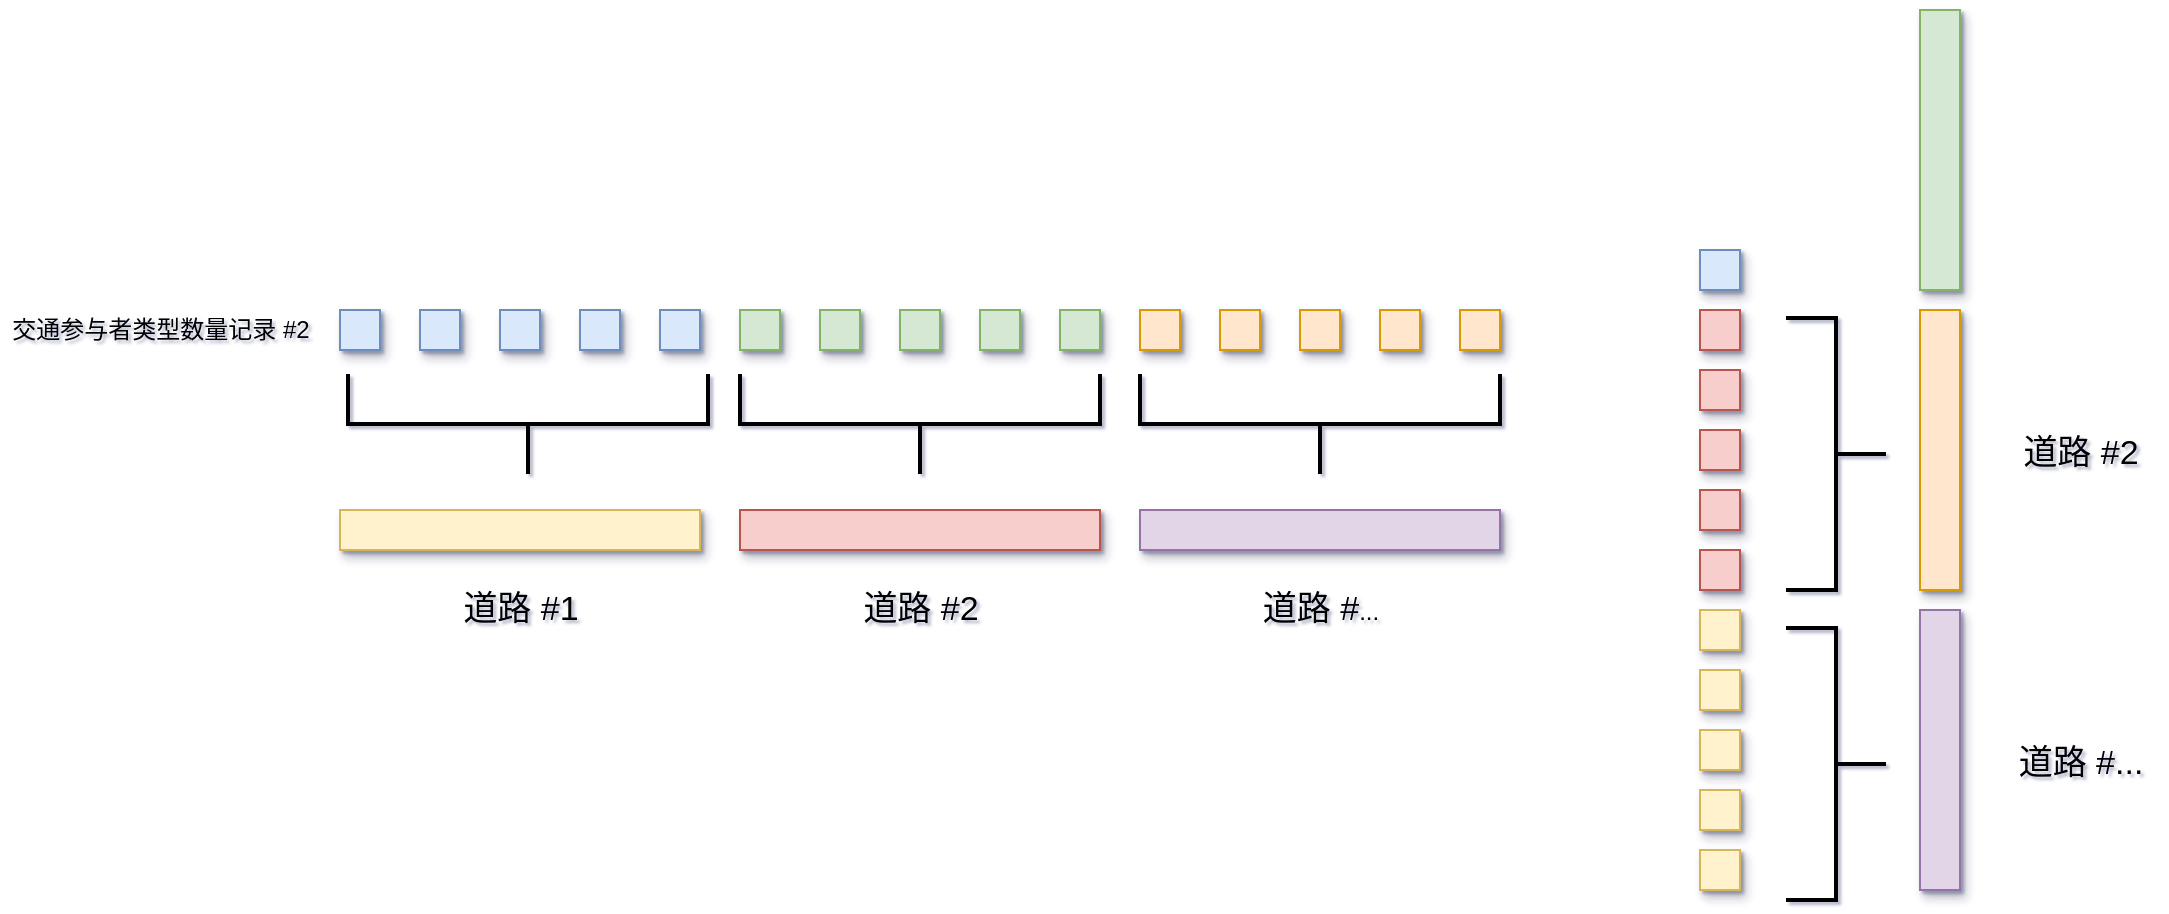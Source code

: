 <mxfile version="20.0.1" type="github">
  <diagram id="zRpgoigiP1IDF4QAEYAz" name="Page-1">
    <mxGraphModel dx="1852" dy="621" grid="1" gridSize="10" guides="1" tooltips="1" connect="1" arrows="1" fold="1" page="1" pageScale="1" pageWidth="827" pageHeight="1169" background="none" math="0" shadow="1">
      <root>
        <mxCell id="0" />
        <mxCell id="1" parent="0" />
        <mxCell id="_yfy8RAhn94L6OliEnwq-40" value="" style="rounded=0;whiteSpace=wrap;html=1;fillColor=#d5e8d4;shadow=1;strokeColor=#82b366;" vertex="1" parent="1">
          <mxGeometry x="470" y="190" width="20" height="140" as="geometry" />
        </mxCell>
        <mxCell id="_yfy8RAhn94L6OliEnwq-41" value="" style="rounded=0;whiteSpace=wrap;html=1;fillColor=#ffe6cc;shadow=1;strokeColor=#d79b00;" vertex="1" parent="1">
          <mxGeometry x="470" y="340" width="20" height="140" as="geometry" />
        </mxCell>
        <mxCell id="_yfy8RAhn94L6OliEnwq-42" value="" style="rounded=0;whiteSpace=wrap;html=1;fillColor=#e1d5e7;shadow=1;strokeColor=#9673a6;" vertex="1" parent="1">
          <mxGeometry x="470" y="490" width="20" height="140" as="geometry" />
        </mxCell>
        <mxCell id="_yfy8RAhn94L6OliEnwq-47" value="" style="rounded=0;whiteSpace=wrap;html=1;fillColor=#dae8fc;shadow=1;strokeColor=#6c8ebf;" vertex="1" parent="1">
          <mxGeometry x="360" y="310" width="20" height="20" as="geometry" />
        </mxCell>
        <mxCell id="_yfy8RAhn94L6OliEnwq-48" value="" style="rounded=0;whiteSpace=wrap;html=1;fillColor=#f8cecc;shadow=1;strokeColor=#b85450;" vertex="1" parent="1">
          <mxGeometry x="360" y="340" width="20" height="20" as="geometry" />
        </mxCell>
        <mxCell id="_yfy8RAhn94L6OliEnwq-49" value="" style="rounded=0;whiteSpace=wrap;html=1;fillColor=#f8cecc;shadow=1;strokeColor=#b85450;" vertex="1" parent="1">
          <mxGeometry x="360" y="370" width="20" height="20" as="geometry" />
        </mxCell>
        <mxCell id="_yfy8RAhn94L6OliEnwq-50" value="" style="rounded=0;whiteSpace=wrap;html=1;fillColor=#f8cecc;shadow=1;strokeColor=#b85450;" vertex="1" parent="1">
          <mxGeometry x="360" y="400" width="20" height="20" as="geometry" />
        </mxCell>
        <mxCell id="_yfy8RAhn94L6OliEnwq-51" value="" style="rounded=0;whiteSpace=wrap;html=1;fillColor=#f8cecc;shadow=1;strokeColor=#b85450;" vertex="1" parent="1">
          <mxGeometry x="360" y="430" width="20" height="20" as="geometry" />
        </mxCell>
        <mxCell id="_yfy8RAhn94L6OliEnwq-52" value="" style="rounded=0;whiteSpace=wrap;html=1;fillColor=#f8cecc;shadow=1;strokeColor=#b85450;" vertex="1" parent="1">
          <mxGeometry x="360" y="460" width="20" height="20" as="geometry" />
        </mxCell>
        <mxCell id="_yfy8RAhn94L6OliEnwq-53" value="" style="rounded=0;whiteSpace=wrap;html=1;fillColor=#fff2cc;shadow=1;strokeColor=#d6b656;" vertex="1" parent="1">
          <mxGeometry x="360" y="490" width="20" height="20" as="geometry" />
        </mxCell>
        <mxCell id="_yfy8RAhn94L6OliEnwq-54" value="" style="rounded=0;whiteSpace=wrap;html=1;fillColor=#fff2cc;shadow=1;strokeColor=#d6b656;" vertex="1" parent="1">
          <mxGeometry x="360" y="520" width="20" height="20" as="geometry" />
        </mxCell>
        <mxCell id="_yfy8RAhn94L6OliEnwq-55" value="" style="rounded=0;whiteSpace=wrap;html=1;fillColor=#fff2cc;shadow=1;strokeColor=#d6b656;" vertex="1" parent="1">
          <mxGeometry x="360" y="550" width="20" height="20" as="geometry" />
        </mxCell>
        <mxCell id="_yfy8RAhn94L6OliEnwq-56" value="" style="rounded=0;whiteSpace=wrap;html=1;fillColor=#fff2cc;shadow=1;strokeColor=#d6b656;" vertex="1" parent="1">
          <mxGeometry x="360" y="580" width="20" height="20" as="geometry" />
        </mxCell>
        <mxCell id="_yfy8RAhn94L6OliEnwq-57" value="" style="rounded=0;whiteSpace=wrap;html=1;fillColor=#fff2cc;shadow=1;strokeColor=#d6b656;" vertex="1" parent="1">
          <mxGeometry x="360" y="610" width="20" height="20" as="geometry" />
        </mxCell>
        <mxCell id="_yfy8RAhn94L6OliEnwq-60" value="" style="strokeWidth=2;html=1;shape=mxgraph.flowchart.annotation_2;align=left;labelPosition=right;pointerEvents=1;rotation=-180;direction=south;" vertex="1" parent="1">
          <mxGeometry x="-316" y="372" width="180" height="50" as="geometry" />
        </mxCell>
        <mxCell id="_yfy8RAhn94L6OliEnwq-61" value="" style="strokeWidth=2;html=1;shape=mxgraph.flowchart.annotation_2;align=left;labelPosition=right;pointerEvents=1;rotation=90;direction=south;" vertex="1" parent="1">
          <mxGeometry x="360" y="387" width="136" height="50" as="geometry" />
        </mxCell>
        <mxCell id="_yfy8RAhn94L6OliEnwq-62" value="" style="strokeWidth=2;html=1;shape=mxgraph.flowchart.annotation_2;align=left;labelPosition=right;pointerEvents=1;rotation=90;direction=south;" vertex="1" parent="1">
          <mxGeometry x="360" y="542" width="136" height="50" as="geometry" />
        </mxCell>
        <mxCell id="_yfy8RAhn94L6OliEnwq-64" value="交通参与者类型数量记录 #2" style="text;html=1;align=center;verticalAlign=middle;resizable=0;points=[];autosize=1;strokeColor=none;fillColor=none;" vertex="1" parent="1">
          <mxGeometry x="-490" y="340" width="160" height="20" as="geometry" />
        </mxCell>
        <mxCell id="_yfy8RAhn94L6OliEnwq-66" value="&lt;font style=&quot;font-size: 17px;&quot;&gt;道路 #1&lt;/font&gt;" style="text;html=1;align=center;verticalAlign=middle;resizable=0;points=[];autosize=1;strokeColor=none;fillColor=none;strokeWidth=17;" vertex="1" parent="1">
          <mxGeometry x="-265" y="480" width="70" height="20" as="geometry" />
        </mxCell>
        <mxCell id="_yfy8RAhn94L6OliEnwq-67" value="&lt;font style=&quot;font-size: 17px;&quot;&gt;道路 #2&lt;/font&gt;" style="text;html=1;align=center;verticalAlign=middle;resizable=0;points=[];autosize=1;strokeColor=none;fillColor=none;strokeWidth=17;" vertex="1" parent="1">
          <mxGeometry x="515" y="402" width="70" height="20" as="geometry" />
        </mxCell>
        <mxCell id="_yfy8RAhn94L6OliEnwq-68" value="&lt;font style=&quot;font-size: 17px;&quot;&gt;道路 #...&lt;/font&gt;" style="text;html=1;align=center;verticalAlign=middle;resizable=0;points=[];autosize=1;strokeColor=none;fillColor=none;strokeWidth=17;" vertex="1" parent="1">
          <mxGeometry x="510" y="557" width="80" height="20" as="geometry" />
        </mxCell>
        <mxCell id="_yfy8RAhn94L6OliEnwq-70" value="" style="rounded=0;whiteSpace=wrap;html=1;fillColor=#dae8fc;shadow=1;strokeColor=#6c8ebf;" vertex="1" parent="1">
          <mxGeometry x="-320" y="340" width="20" height="20" as="geometry" />
        </mxCell>
        <mxCell id="_yfy8RAhn94L6OliEnwq-71" value="" style="rounded=0;whiteSpace=wrap;html=1;fillColor=#dae8fc;shadow=1;strokeColor=#6c8ebf;" vertex="1" parent="1">
          <mxGeometry x="-280" y="340" width="20" height="20" as="geometry" />
        </mxCell>
        <mxCell id="_yfy8RAhn94L6OliEnwq-72" value="" style="rounded=0;whiteSpace=wrap;html=1;fillColor=#dae8fc;shadow=1;strokeColor=#6c8ebf;" vertex="1" parent="1">
          <mxGeometry x="-240" y="340" width="20" height="20" as="geometry" />
        </mxCell>
        <mxCell id="_yfy8RAhn94L6OliEnwq-73" value="" style="rounded=0;whiteSpace=wrap;html=1;fillColor=#dae8fc;shadow=1;strokeColor=#6c8ebf;" vertex="1" parent="1">
          <mxGeometry x="-200" y="340" width="20" height="20" as="geometry" />
        </mxCell>
        <mxCell id="_yfy8RAhn94L6OliEnwq-74" value="" style="rounded=0;whiteSpace=wrap;html=1;fillColor=#dae8fc;shadow=1;strokeColor=#6c8ebf;" vertex="1" parent="1">
          <mxGeometry x="-160" y="340" width="20" height="20" as="geometry" />
        </mxCell>
        <mxCell id="_yfy8RAhn94L6OliEnwq-75" value="" style="rounded=0;whiteSpace=wrap;html=1;fillColor=#d5e8d4;shadow=1;strokeColor=#82b366;" vertex="1" parent="1">
          <mxGeometry x="-120" y="340" width="20" height="20" as="geometry" />
        </mxCell>
        <mxCell id="_yfy8RAhn94L6OliEnwq-76" value="" style="rounded=0;whiteSpace=wrap;html=1;fillColor=#d5e8d4;shadow=1;strokeColor=#82b366;" vertex="1" parent="1">
          <mxGeometry x="-80" y="340" width="20" height="20" as="geometry" />
        </mxCell>
        <mxCell id="_yfy8RAhn94L6OliEnwq-77" value="" style="rounded=0;whiteSpace=wrap;html=1;fillColor=#d5e8d4;shadow=1;strokeColor=#82b366;" vertex="1" parent="1">
          <mxGeometry x="-40" y="340" width="20" height="20" as="geometry" />
        </mxCell>
        <mxCell id="_yfy8RAhn94L6OliEnwq-78" value="" style="rounded=0;whiteSpace=wrap;html=1;fillColor=#d5e8d4;shadow=1;strokeColor=#82b366;" vertex="1" parent="1">
          <mxGeometry y="340" width="20" height="20" as="geometry" />
        </mxCell>
        <mxCell id="_yfy8RAhn94L6OliEnwq-79" value="" style="rounded=0;whiteSpace=wrap;html=1;fillColor=#d5e8d4;shadow=1;strokeColor=#82b366;" vertex="1" parent="1">
          <mxGeometry x="40" y="340" width="20" height="20" as="geometry" />
        </mxCell>
        <mxCell id="_yfy8RAhn94L6OliEnwq-80" value="" style="rounded=0;whiteSpace=wrap;html=1;fillColor=#ffe6cc;shadow=1;strokeColor=#d79b00;" vertex="1" parent="1">
          <mxGeometry x="80" y="340" width="20" height="20" as="geometry" />
        </mxCell>
        <mxCell id="_yfy8RAhn94L6OliEnwq-81" value="" style="rounded=0;whiteSpace=wrap;html=1;fillColor=#ffe6cc;shadow=1;strokeColor=#d79b00;" vertex="1" parent="1">
          <mxGeometry x="120" y="340" width="20" height="20" as="geometry" />
        </mxCell>
        <mxCell id="_yfy8RAhn94L6OliEnwq-82" value="" style="rounded=0;whiteSpace=wrap;html=1;fillColor=#ffe6cc;shadow=1;strokeColor=#d79b00;" vertex="1" parent="1">
          <mxGeometry x="160" y="340" width="20" height="20" as="geometry" />
        </mxCell>
        <mxCell id="_yfy8RAhn94L6OliEnwq-83" value="" style="rounded=0;whiteSpace=wrap;html=1;fillColor=#ffe6cc;shadow=1;strokeColor=#d79b00;" vertex="1" parent="1">
          <mxGeometry x="200" y="340" width="20" height="20" as="geometry" />
        </mxCell>
        <mxCell id="_yfy8RAhn94L6OliEnwq-84" value="" style="rounded=0;whiteSpace=wrap;html=1;fillColor=#ffe6cc;shadow=1;strokeColor=#d79b00;" vertex="1" parent="1">
          <mxGeometry x="240" y="340" width="20" height="20" as="geometry" />
        </mxCell>
        <mxCell id="_yfy8RAhn94L6OliEnwq-90" value="" style="strokeWidth=2;html=1;shape=mxgraph.flowchart.annotation_2;align=left;labelPosition=right;pointerEvents=1;rotation=-180;direction=south;" vertex="1" parent="1">
          <mxGeometry x="-120" y="372" width="180" height="50" as="geometry" />
        </mxCell>
        <mxCell id="_yfy8RAhn94L6OliEnwq-91" value="" style="strokeWidth=2;html=1;shape=mxgraph.flowchart.annotation_2;align=left;labelPosition=right;pointerEvents=1;rotation=-180;direction=south;" vertex="1" parent="1">
          <mxGeometry x="80" y="372" width="180" height="50" as="geometry" />
        </mxCell>
        <mxCell id="_yfy8RAhn94L6OliEnwq-92" value="" style="rounded=0;whiteSpace=wrap;html=1;fillColor=#fff2cc;shadow=1;strokeColor=#d6b656;rotation=90;" vertex="1" parent="1">
          <mxGeometry x="-240" y="360" width="20" height="180" as="geometry" />
        </mxCell>
        <mxCell id="_yfy8RAhn94L6OliEnwq-93" value="" style="rounded=0;whiteSpace=wrap;html=1;fillColor=#f8cecc;shadow=1;strokeColor=#b85450;rotation=90;" vertex="1" parent="1">
          <mxGeometry x="-40" y="360" width="20" height="180" as="geometry" />
        </mxCell>
        <mxCell id="_yfy8RAhn94L6OliEnwq-94" value="" style="rounded=0;whiteSpace=wrap;html=1;fillColor=#e1d5e7;shadow=1;strokeColor=#9673a6;rotation=90;" vertex="1" parent="1">
          <mxGeometry x="160" y="360" width="20" height="180" as="geometry" />
        </mxCell>
        <mxCell id="_yfy8RAhn94L6OliEnwq-95" value="&lt;font style=&quot;font-size: 17px;&quot;&gt;道路 #2&lt;/font&gt;" style="text;html=1;align=center;verticalAlign=middle;resizable=0;points=[];autosize=1;strokeColor=none;fillColor=none;strokeWidth=17;" vertex="1" parent="1">
          <mxGeometry x="-65" y="480" width="70" height="20" as="geometry" />
        </mxCell>
        <mxCell id="_yfy8RAhn94L6OliEnwq-96" value="&lt;font style=&quot;font-size: 17px;&quot;&gt;道路 #&lt;/font&gt;..." style="text;html=1;align=center;verticalAlign=middle;resizable=0;points=[];autosize=1;strokeColor=none;fillColor=none;strokeWidth=17;" vertex="1" parent="1">
          <mxGeometry x="135" y="480" width="70" height="20" as="geometry" />
        </mxCell>
      </root>
    </mxGraphModel>
  </diagram>
</mxfile>
